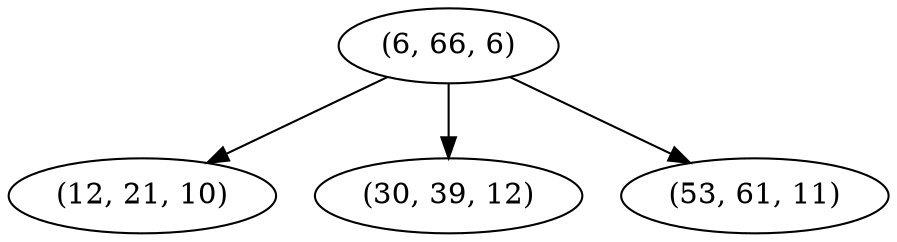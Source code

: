 digraph tree {
    "(6, 66, 6)";
    "(12, 21, 10)";
    "(30, 39, 12)";
    "(53, 61, 11)";
    "(6, 66, 6)" -> "(12, 21, 10)";
    "(6, 66, 6)" -> "(30, 39, 12)";
    "(6, 66, 6)" -> "(53, 61, 11)";
}
